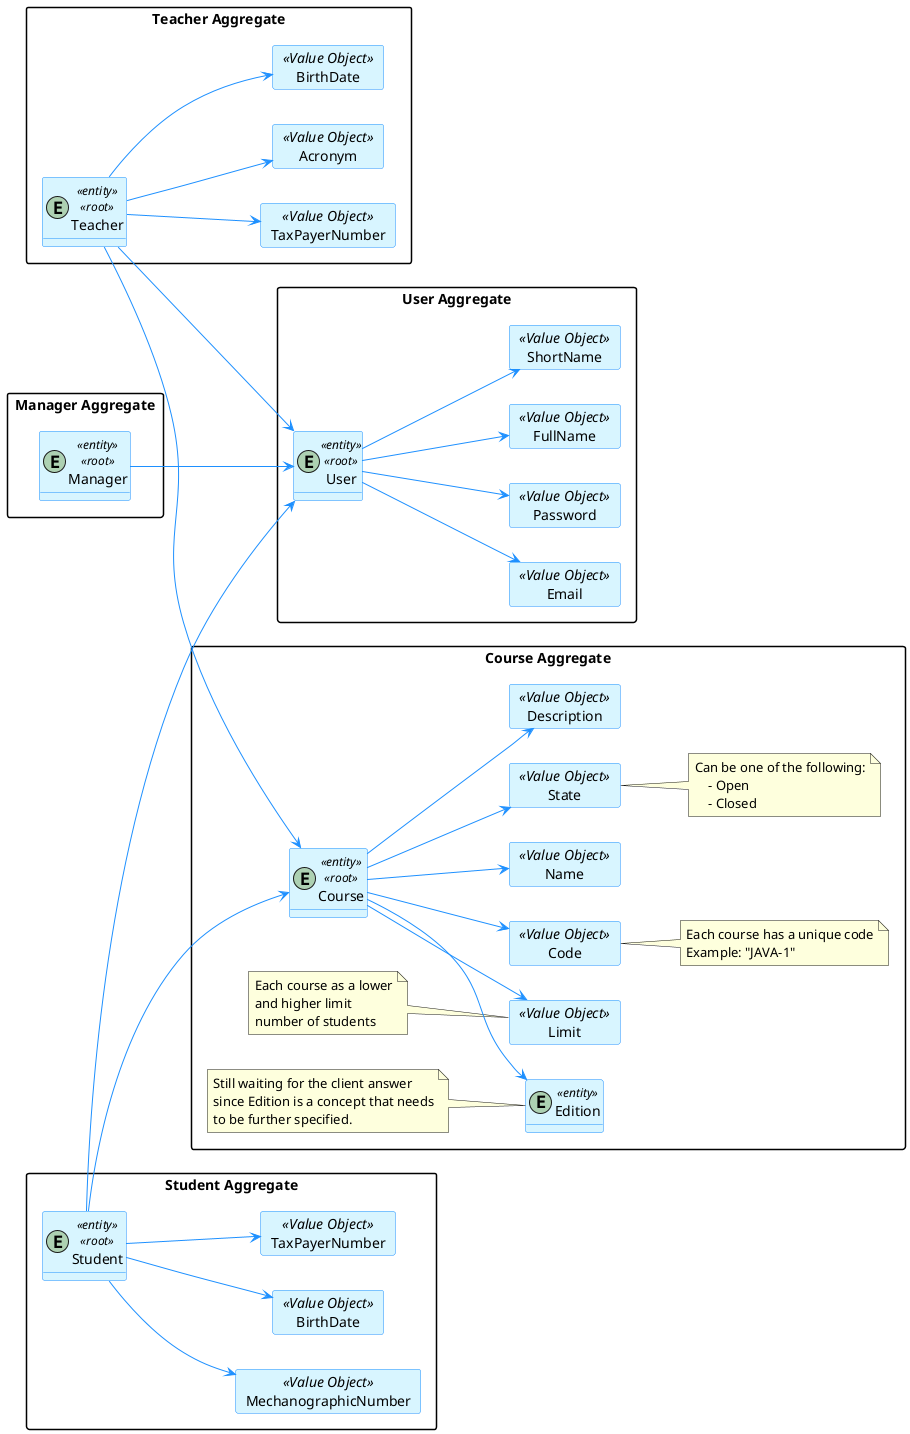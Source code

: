 @startuml "User and Course Aggregates"

hide methods
left to right direction

skinparam classAttributeIconSize 0

skinparam class {
    LifeLineBorderColor DodgerBlue
    LifeLineBackgroundColor APPLICATION
    BackgroundColor #D8F5FF
    ArrowColor DodgerBlue
    BorderColor DodgerBlue
}

skinparam packageStyle rectangle
skinparam card {
    LifeLineBorderColor DodgerBlue
    LifeLineBackgroundColor APPLICATION
    BackgroundColor #D8F5FF
    ArrowColor DodgerBlue
    BorderColor DodgerBlue
}


package "User Aggregate"{
    entity User <<entity>><<root>>

'User value objects
    card Email <<Value Object>>{
    }
    card Password <<Value Object>>{
    }
    card FullName <<Value Object>>{
    }
    card ShortName <<Value Object>>{
    }

    User --> Email
    User --> Password
    User --> FullName
    User --> ShortName

}

package "Course Aggregate"{
    entity Course <<entity>><<root>>

    'Course value objects
    card Code <<Value Object>> {
    }
    card Name <<Value Object>>{
    }
    card State <<Value Object>>{
    }
    card Description <<Value Object>>{
    }
    card Limit <<Value Object>>{
    }


    Course --> Name
    Course --> State
    Course --> Description
    Course --> Limit
    Course --> Code

    note right of State
        Can be one of the following:
            - Open
            - Closed
    end note

    note left of Limit
        Each course as a lower
        and higher limit
        number of students
    end note

    note right of Code
        Each course has a unique code
        Example: "JAVA-1"
    end note

    entity Edition <<entity>>


    note left
        Still waiting for the client answer
        since Edition is a concept that needs
        to be further specified.
    end note

    'Different editions of a course are to be considered different courses
    'combinations:
    'same course code, same edition = same course (needs to be verified in the application, when creating a course)
    'same course code, different edition = different course(valid)
    'different course code, same edition = different course(valid)
    'different course code, different edition = different course(valid)
}

package "Teacher Aggregate"{

    entity Teacher <<entity>><<root>>

    'Teacher value objects
    card Acronym <<Value Object>>{
    }
    card BirthDate <<Value Object>>{
    }
    card TaxPayerNumber <<Value Object>>{
    }
    Teacher --> BirthDate
    Teacher --> TaxPayerNumber
    Teacher --> Acronym

}

package "Manager Aggregate"{

    entity Manager <<entity>><<root>>

}

package "Student Aggregate"{

    entity Student <<entity>><<root>>
    'Student value objects
    card BirthDate <<Value Object>>{
    }
    card TaxPayerNumber <<Value Object>>{
    }
    card MechanographicNumber <<Value Object>>{
    }
    Student --> BirthDate
    Student --> TaxPayerNumber
    Student --> MechanographicNumber

}

    'Every system actor is a user
    Teacher --> User
    Manager --> User
    Student --> User

    Teacher --> Course
    Student --> Course

    Course --> Edition

@enduml